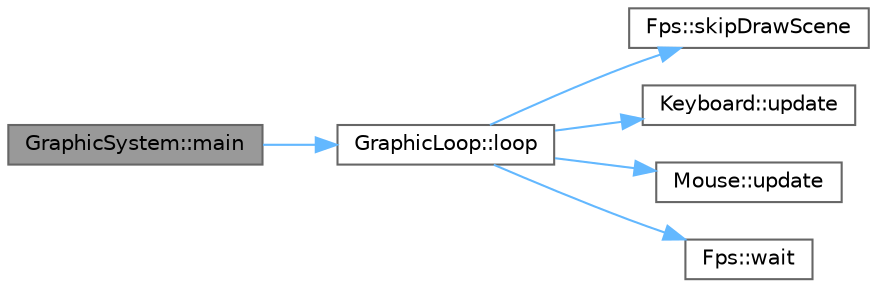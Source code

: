 digraph "GraphicSystem::main"
{
 // LATEX_PDF_SIZE
  bgcolor="transparent";
  edge [fontname=Helvetica,fontsize=10,labelfontname=Helvetica,labelfontsize=10];
  node [fontname=Helvetica,fontsize=10,shape=box,height=0.2,width=0.4];
  rankdir="LR";
  Node1 [id="Node000001",label="GraphicSystem::main",height=0.2,width=0.4,color="gray40", fillcolor="grey60", style="filled", fontcolor="black",tooltip=" "];
  Node1 -> Node2 [id="edge1_Node000001_Node000002",color="steelblue1",style="solid",tooltip=" "];
  Node2 [id="Node000002",label="GraphicLoop::loop",height=0.2,width=0.4,color="grey40", fillcolor="white", style="filled",URL="$class_graphic_loop.html#abc4bf428739328c7dd4484d88472b40c",tooltip=" "];
  Node2 -> Node3 [id="edge2_Node000002_Node000003",color="steelblue1",style="solid",tooltip=" "];
  Node3 [id="Node000003",label="Fps::skipDrawScene",height=0.2,width=0.4,color="grey40", fillcolor="white", style="filled",URL="$class_fps.html#a60bfd959c6c583ab180a1edba81e43a5",tooltip="60Hz以上のモニター使用時に処理が詰まって画面がちらつかないように，描画処理をスキップするかどうかを判定する．"];
  Node2 -> Node4 [id="edge3_Node000002_Node000004",color="steelblue1",style="solid",tooltip=" "];
  Node4 [id="Node000004",label="Keyboard::update",height=0.2,width=0.4,color="grey40", fillcolor="white", style="filled",URL="$class_keyboard.html#a6410f07ddc53561a82d5328d8b330aab",tooltip="キー入力を更新する．これを毎フレーム実行しないと，キー入力を取得できない．"];
  Node2 -> Node5 [id="edge4_Node000002_Node000005",color="steelblue1",style="solid",tooltip=" "];
  Node5 [id="Node000005",label="Mouse::update",height=0.2,width=0.4,color="grey40", fillcolor="white", style="filled",URL="$class_mouse.html#a8cf3dbfaa0ed80eea91f0d598a35654a",tooltip="マウス入力を更新する．これを毎フレーム実行しないと，マウス入力を取得できない．"];
  Node2 -> Node6 [id="edge5_Node000002_Node000006",color="steelblue1",style="solid",tooltip=" "];
  Node6 [id="Node000006",label="Fps::wait",height=0.2,width=0.4,color="grey40", fillcolor="white", style="filled",URL="$class_fps.html#a81d2d44e8747ed7978b47b66f4896f3b",tooltip="処理が早すぎる場合，FPSを一定にするために待つ．"];
}
